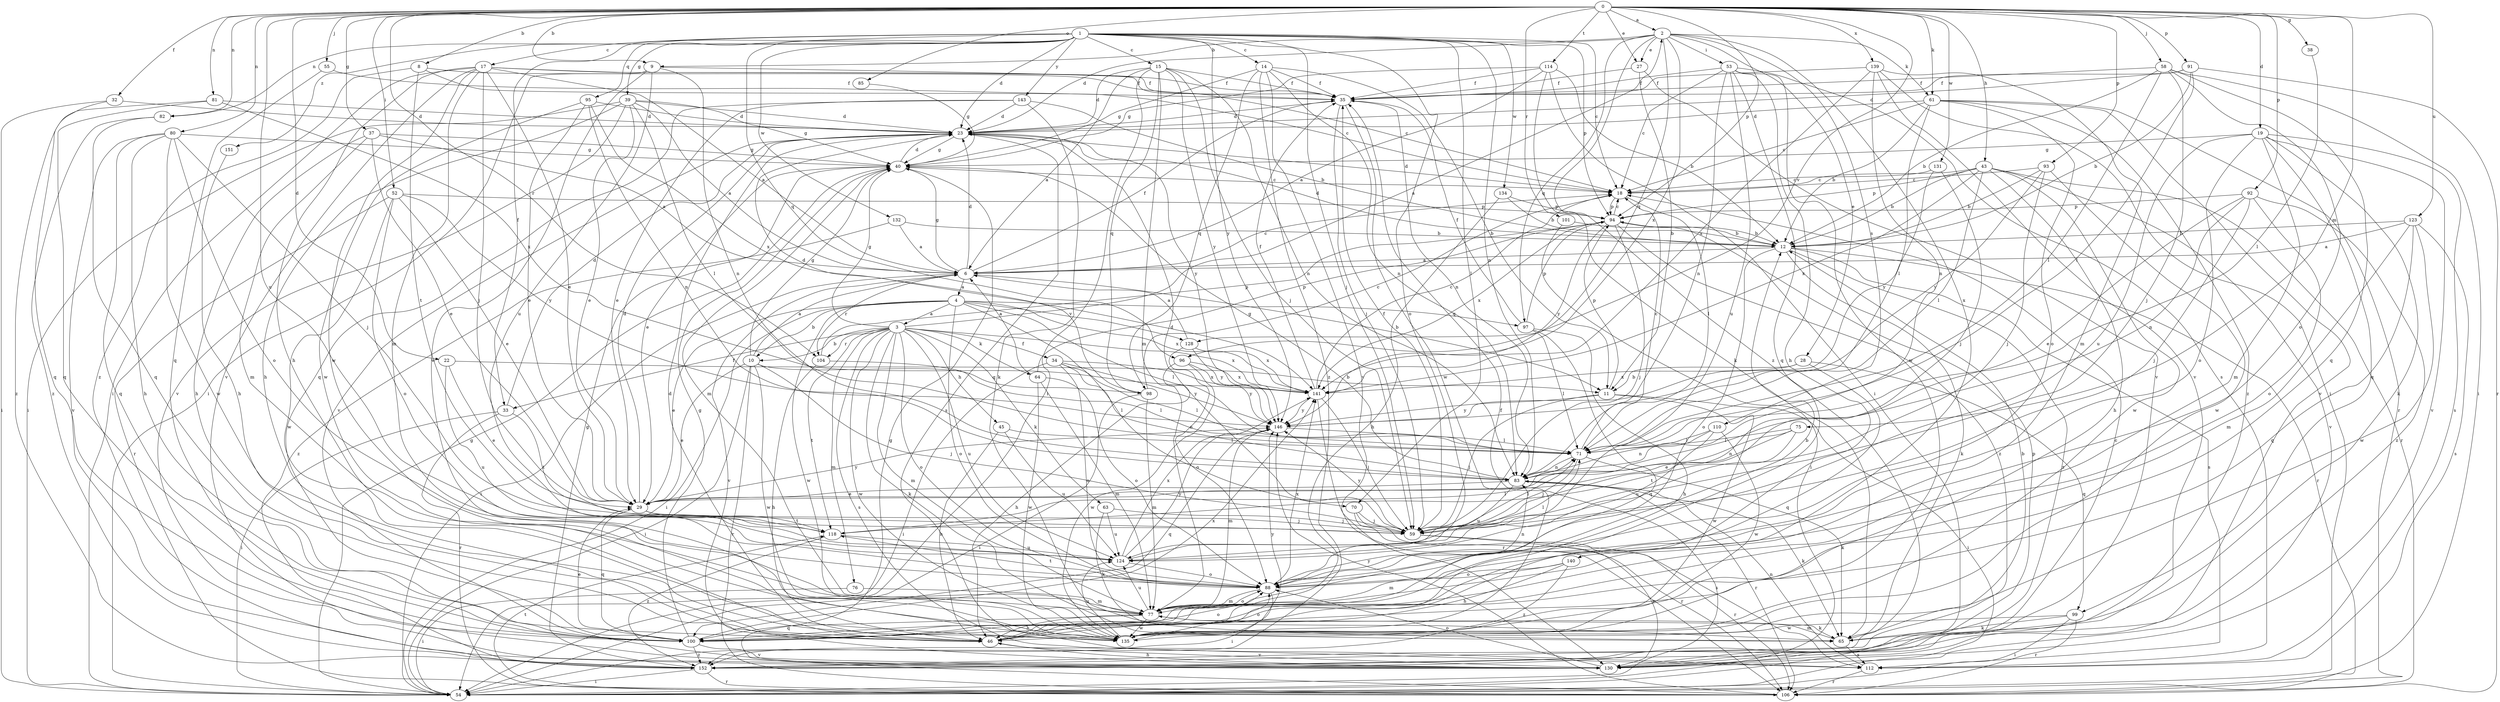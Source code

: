 strict digraph  {
0;
1;
2;
3;
4;
6;
8;
9;
10;
11;
12;
14;
15;
17;
18;
19;
22;
23;
27;
28;
29;
32;
33;
34;
35;
37;
38;
39;
40;
43;
45;
46;
52;
53;
54;
55;
58;
59;
61;
63;
64;
65;
70;
71;
75;
76;
77;
80;
81;
82;
83;
85;
88;
91;
92;
93;
94;
95;
96;
97;
98;
99;
100;
101;
104;
106;
110;
112;
114;
118;
123;
124;
128;
130;
131;
132;
134;
135;
139;
140;
141;
143;
146;
151;
152;
0 -> 2  [label=a];
0 -> 8  [label=b];
0 -> 9  [label=b];
0 -> 19  [label=d];
0 -> 22  [label=d];
0 -> 27  [label=e];
0 -> 32  [label=f];
0 -> 37  [label=g];
0 -> 38  [label=g];
0 -> 43  [label=h];
0 -> 52  [label=i];
0 -> 55  [label=j];
0 -> 58  [label=j];
0 -> 61  [label=k];
0 -> 75  [label=m];
0 -> 80  [label=n];
0 -> 81  [label=n];
0 -> 82  [label=n];
0 -> 85  [label=o];
0 -> 91  [label=p];
0 -> 92  [label=p];
0 -> 93  [label=p];
0 -> 94  [label=p];
0 -> 101  [label=r];
0 -> 104  [label=r];
0 -> 114  [label=t];
0 -> 123  [label=u];
0 -> 124  [label=u];
0 -> 128  [label=v];
0 -> 131  [label=w];
0 -> 139  [label=x];
1 -> 14  [label=c];
1 -> 15  [label=c];
1 -> 17  [label=c];
1 -> 18  [label=c];
1 -> 23  [label=d];
1 -> 33  [label=f];
1 -> 39  [label=g];
1 -> 59  [label=j];
1 -> 70  [label=l];
1 -> 82  [label=n];
1 -> 83  [label=n];
1 -> 88  [label=o];
1 -> 94  [label=p];
1 -> 95  [label=q];
1 -> 96  [label=q];
1 -> 132  [label=w];
1 -> 134  [label=w];
1 -> 143  [label=y];
1 -> 146  [label=y];
1 -> 151  [label=z];
2 -> 9  [label=b];
2 -> 23  [label=d];
2 -> 27  [label=e];
2 -> 28  [label=e];
2 -> 53  [label=i];
2 -> 61  [label=k];
2 -> 96  [label=q];
2 -> 97  [label=q];
2 -> 110  [label=s];
2 -> 140  [label=x];
2 -> 141  [label=x];
2 -> 152  [label=z];
3 -> 2  [label=a];
3 -> 10  [label=b];
3 -> 33  [label=f];
3 -> 34  [label=f];
3 -> 40  [label=g];
3 -> 45  [label=h];
3 -> 63  [label=k];
3 -> 64  [label=k];
3 -> 65  [label=k];
3 -> 76  [label=m];
3 -> 77  [label=m];
3 -> 88  [label=o];
3 -> 104  [label=r];
3 -> 112  [label=s];
3 -> 118  [label=t];
3 -> 124  [label=u];
3 -> 135  [label=w];
3 -> 141  [label=x];
4 -> 3  [label=a];
4 -> 10  [label=b];
4 -> 29  [label=e];
4 -> 54  [label=i];
4 -> 70  [label=l];
4 -> 71  [label=l];
4 -> 88  [label=o];
4 -> 97  [label=q];
4 -> 128  [label=v];
4 -> 135  [label=w];
4 -> 141  [label=x];
6 -> 4  [label=a];
6 -> 11  [label=b];
6 -> 18  [label=c];
6 -> 23  [label=d];
6 -> 35  [label=f];
6 -> 40  [label=g];
6 -> 54  [label=i];
6 -> 104  [label=r];
6 -> 130  [label=v];
8 -> 18  [label=c];
8 -> 35  [label=f];
8 -> 118  [label=t];
8 -> 152  [label=z];
9 -> 35  [label=f];
9 -> 54  [label=i];
9 -> 83  [label=n];
9 -> 124  [label=u];
9 -> 135  [label=w];
10 -> 6  [label=a];
10 -> 29  [label=e];
10 -> 40  [label=g];
10 -> 54  [label=i];
10 -> 59  [label=j];
10 -> 98  [label=q];
10 -> 106  [label=r];
10 -> 135  [label=w];
11 -> 54  [label=i];
11 -> 59  [label=j];
11 -> 94  [label=p];
11 -> 135  [label=w];
11 -> 146  [label=y];
12 -> 6  [label=a];
12 -> 23  [label=d];
12 -> 65  [label=k];
12 -> 88  [label=o];
12 -> 106  [label=r];
12 -> 112  [label=s];
12 -> 152  [label=z];
14 -> 11  [label=b];
14 -> 35  [label=f];
14 -> 40  [label=g];
14 -> 83  [label=n];
14 -> 98  [label=q];
14 -> 130  [label=v];
14 -> 152  [label=z];
15 -> 6  [label=a];
15 -> 23  [label=d];
15 -> 35  [label=f];
15 -> 54  [label=i];
15 -> 59  [label=j];
15 -> 77  [label=m];
15 -> 83  [label=n];
15 -> 98  [label=q];
15 -> 146  [label=y];
17 -> 6  [label=a];
17 -> 18  [label=c];
17 -> 29  [label=e];
17 -> 35  [label=f];
17 -> 46  [label=h];
17 -> 54  [label=i];
17 -> 59  [label=j];
17 -> 77  [label=m];
17 -> 130  [label=v];
17 -> 135  [label=w];
18 -> 23  [label=d];
18 -> 71  [label=l];
18 -> 94  [label=p];
19 -> 40  [label=g];
19 -> 65  [label=k];
19 -> 77  [label=m];
19 -> 88  [label=o];
19 -> 99  [label=q];
19 -> 112  [label=s];
19 -> 124  [label=u];
19 -> 130  [label=v];
22 -> 11  [label=b];
22 -> 29  [label=e];
22 -> 124  [label=u];
23 -> 40  [label=g];
23 -> 112  [label=s];
23 -> 130  [label=v];
23 -> 146  [label=y];
27 -> 11  [label=b];
27 -> 35  [label=f];
27 -> 130  [label=v];
28 -> 11  [label=b];
28 -> 99  [label=q];
28 -> 100  [label=q];
28 -> 141  [label=x];
29 -> 23  [label=d];
29 -> 59  [label=j];
29 -> 100  [label=q];
29 -> 118  [label=t];
29 -> 146  [label=y];
32 -> 23  [label=d];
32 -> 54  [label=i];
32 -> 100  [label=q];
33 -> 23  [label=d];
33 -> 54  [label=i];
33 -> 106  [label=r];
33 -> 118  [label=t];
34 -> 54  [label=i];
34 -> 71  [label=l];
34 -> 83  [label=n];
34 -> 88  [label=o];
34 -> 141  [label=x];
34 -> 146  [label=y];
35 -> 23  [label=d];
35 -> 59  [label=j];
35 -> 83  [label=n];
35 -> 135  [label=w];
37 -> 6  [label=a];
37 -> 29  [label=e];
37 -> 40  [label=g];
37 -> 46  [label=h];
37 -> 77  [label=m];
38 -> 71  [label=l];
39 -> 6  [label=a];
39 -> 23  [label=d];
39 -> 29  [label=e];
39 -> 40  [label=g];
39 -> 46  [label=h];
39 -> 54  [label=i];
39 -> 71  [label=l];
39 -> 130  [label=v];
40 -> 18  [label=c];
40 -> 23  [label=d];
40 -> 29  [label=e];
40 -> 77  [label=m];
43 -> 12  [label=b];
43 -> 18  [label=c];
43 -> 46  [label=h];
43 -> 71  [label=l];
43 -> 94  [label=p];
43 -> 106  [label=r];
43 -> 130  [label=v];
43 -> 135  [label=w];
43 -> 141  [label=x];
45 -> 46  [label=h];
45 -> 71  [label=l];
45 -> 124  [label=u];
46 -> 23  [label=d];
46 -> 88  [label=o];
46 -> 130  [label=v];
52 -> 29  [label=e];
52 -> 88  [label=o];
52 -> 94  [label=p];
52 -> 106  [label=r];
52 -> 135  [label=w];
52 -> 146  [label=y];
53 -> 18  [label=c];
53 -> 35  [label=f];
53 -> 46  [label=h];
53 -> 83  [label=n];
53 -> 100  [label=q];
53 -> 112  [label=s];
53 -> 124  [label=u];
53 -> 135  [label=w];
54 -> 35  [label=f];
54 -> 40  [label=g];
55 -> 35  [label=f];
55 -> 100  [label=q];
58 -> 12  [label=b];
58 -> 35  [label=f];
58 -> 54  [label=i];
58 -> 59  [label=j];
58 -> 71  [label=l];
58 -> 88  [label=o];
58 -> 100  [label=q];
59 -> 23  [label=d];
59 -> 35  [label=f];
59 -> 71  [label=l];
59 -> 106  [label=r];
59 -> 130  [label=v];
59 -> 146  [label=y];
61 -> 12  [label=b];
61 -> 18  [label=c];
61 -> 23  [label=d];
61 -> 71  [label=l];
61 -> 88  [label=o];
61 -> 106  [label=r];
61 -> 130  [label=v];
61 -> 152  [label=z];
63 -> 59  [label=j];
63 -> 65  [label=k];
63 -> 124  [label=u];
64 -> 6  [label=a];
64 -> 77  [label=m];
64 -> 88  [label=o];
64 -> 94  [label=p];
64 -> 135  [label=w];
65 -> 12  [label=b];
65 -> 77  [label=m];
65 -> 112  [label=s];
70 -> 59  [label=j];
70 -> 106  [label=r];
70 -> 112  [label=s];
71 -> 18  [label=c];
71 -> 59  [label=j];
71 -> 65  [label=k];
71 -> 83  [label=n];
75 -> 29  [label=e];
75 -> 71  [label=l];
75 -> 83  [label=n];
75 -> 118  [label=t];
76 -> 54  [label=i];
76 -> 77  [label=m];
77 -> 12  [label=b];
77 -> 46  [label=h];
77 -> 65  [label=k];
77 -> 88  [label=o];
77 -> 100  [label=q];
77 -> 124  [label=u];
77 -> 135  [label=w];
80 -> 40  [label=g];
80 -> 46  [label=h];
80 -> 59  [label=j];
80 -> 88  [label=o];
80 -> 100  [label=q];
80 -> 130  [label=v];
80 -> 135  [label=w];
81 -> 23  [label=d];
81 -> 100  [label=q];
81 -> 141  [label=x];
81 -> 152  [label=z];
82 -> 100  [label=q];
82 -> 152  [label=z];
83 -> 29  [label=e];
83 -> 40  [label=g];
83 -> 65  [label=k];
83 -> 106  [label=r];
83 -> 124  [label=u];
85 -> 40  [label=g];
88 -> 54  [label=i];
88 -> 77  [label=m];
88 -> 83  [label=n];
88 -> 118  [label=t];
88 -> 141  [label=x];
91 -> 12  [label=b];
91 -> 23  [label=d];
91 -> 35  [label=f];
91 -> 71  [label=l];
91 -> 106  [label=r];
92 -> 29  [label=e];
92 -> 59  [label=j];
92 -> 83  [label=n];
92 -> 88  [label=o];
92 -> 94  [label=p];
92 -> 152  [label=z];
93 -> 12  [label=b];
93 -> 18  [label=c];
93 -> 59  [label=j];
93 -> 135  [label=w];
93 -> 146  [label=y];
94 -> 12  [label=b];
94 -> 18  [label=c];
94 -> 59  [label=j];
94 -> 141  [label=x];
94 -> 146  [label=y];
94 -> 152  [label=z];
95 -> 23  [label=d];
95 -> 29  [label=e];
95 -> 83  [label=n];
95 -> 135  [label=w];
95 -> 141  [label=x];
96 -> 46  [label=h];
96 -> 135  [label=w];
96 -> 141  [label=x];
96 -> 146  [label=y];
97 -> 35  [label=f];
97 -> 46  [label=h];
97 -> 71  [label=l];
97 -> 94  [label=p];
97 -> 100  [label=q];
98 -> 18  [label=c];
98 -> 23  [label=d];
98 -> 54  [label=i];
98 -> 77  [label=m];
99 -> 54  [label=i];
99 -> 65  [label=k];
99 -> 106  [label=r];
99 -> 135  [label=w];
100 -> 29  [label=e];
100 -> 40  [label=g];
100 -> 130  [label=v];
100 -> 141  [label=x];
100 -> 152  [label=z];
101 -> 12  [label=b];
101 -> 54  [label=i];
104 -> 46  [label=h];
104 -> 71  [label=l];
104 -> 94  [label=p];
106 -> 40  [label=g];
106 -> 118  [label=t];
106 -> 146  [label=y];
110 -> 71  [label=l];
110 -> 83  [label=n];
110 -> 124  [label=u];
110 -> 135  [label=w];
112 -> 83  [label=n];
112 -> 106  [label=r];
114 -> 6  [label=a];
114 -> 12  [label=b];
114 -> 35  [label=f];
114 -> 40  [label=g];
114 -> 54  [label=i];
114 -> 65  [label=k];
118 -> 71  [label=l];
118 -> 124  [label=u];
118 -> 152  [label=z];
123 -> 6  [label=a];
123 -> 12  [label=b];
123 -> 77  [label=m];
123 -> 100  [label=q];
123 -> 112  [label=s];
123 -> 135  [label=w];
124 -> 71  [label=l];
124 -> 88  [label=o];
124 -> 141  [label=x];
124 -> 146  [label=y];
128 -> 6  [label=a];
128 -> 88  [label=o];
128 -> 141  [label=x];
128 -> 146  [label=y];
130 -> 18  [label=c];
130 -> 46  [label=h];
130 -> 88  [label=o];
130 -> 94  [label=p];
131 -> 18  [label=c];
131 -> 59  [label=j];
131 -> 146  [label=y];
132 -> 6  [label=a];
132 -> 12  [label=b];
132 -> 152  [label=z];
134 -> 12  [label=b];
134 -> 46  [label=h];
134 -> 94  [label=p];
135 -> 88  [label=o];
135 -> 124  [label=u];
135 -> 146  [label=y];
139 -> 35  [label=f];
139 -> 54  [label=i];
139 -> 77  [label=m];
139 -> 83  [label=n];
139 -> 130  [label=v];
139 -> 141  [label=x];
140 -> 46  [label=h];
140 -> 77  [label=m];
140 -> 88  [label=o];
140 -> 152  [label=z];
141 -> 18  [label=c];
141 -> 35  [label=f];
141 -> 59  [label=j];
141 -> 106  [label=r];
141 -> 146  [label=y];
143 -> 12  [label=b];
143 -> 23  [label=d];
143 -> 29  [label=e];
143 -> 65  [label=k];
143 -> 100  [label=q];
146 -> 71  [label=l];
146 -> 77  [label=m];
146 -> 100  [label=q];
151 -> 46  [label=h];
152 -> 40  [label=g];
152 -> 54  [label=i];
152 -> 106  [label=r];
}
